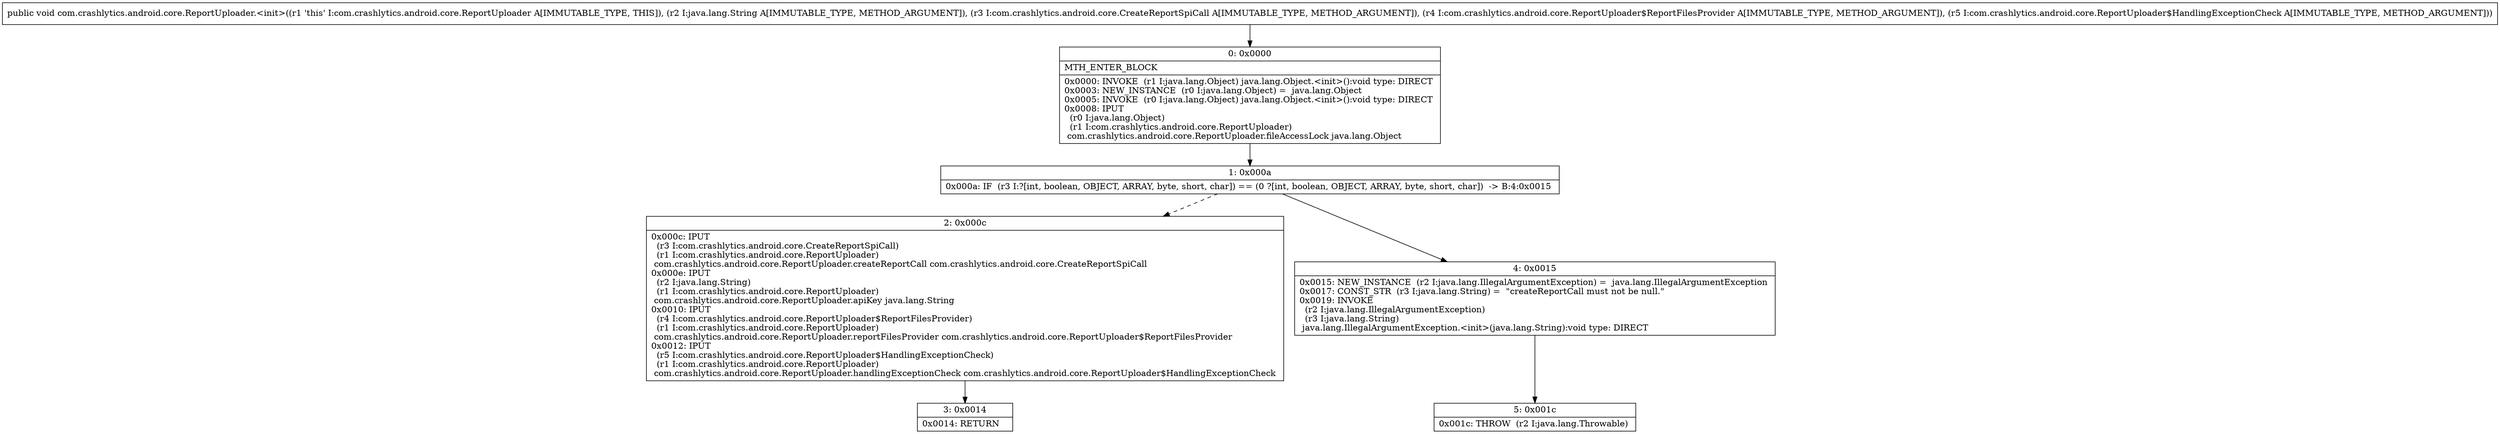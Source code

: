 digraph "CFG forcom.crashlytics.android.core.ReportUploader.\<init\>(Ljava\/lang\/String;Lcom\/crashlytics\/android\/core\/CreateReportSpiCall;Lcom\/crashlytics\/android\/core\/ReportUploader$ReportFilesProvider;Lcom\/crashlytics\/android\/core\/ReportUploader$HandlingExceptionCheck;)V" {
Node_0 [shape=record,label="{0\:\ 0x0000|MTH_ENTER_BLOCK\l|0x0000: INVOKE  (r1 I:java.lang.Object) java.lang.Object.\<init\>():void type: DIRECT \l0x0003: NEW_INSTANCE  (r0 I:java.lang.Object) =  java.lang.Object \l0x0005: INVOKE  (r0 I:java.lang.Object) java.lang.Object.\<init\>():void type: DIRECT \l0x0008: IPUT  \l  (r0 I:java.lang.Object)\l  (r1 I:com.crashlytics.android.core.ReportUploader)\l com.crashlytics.android.core.ReportUploader.fileAccessLock java.lang.Object \l}"];
Node_1 [shape=record,label="{1\:\ 0x000a|0x000a: IF  (r3 I:?[int, boolean, OBJECT, ARRAY, byte, short, char]) == (0 ?[int, boolean, OBJECT, ARRAY, byte, short, char])  \-\> B:4:0x0015 \l}"];
Node_2 [shape=record,label="{2\:\ 0x000c|0x000c: IPUT  \l  (r3 I:com.crashlytics.android.core.CreateReportSpiCall)\l  (r1 I:com.crashlytics.android.core.ReportUploader)\l com.crashlytics.android.core.ReportUploader.createReportCall com.crashlytics.android.core.CreateReportSpiCall \l0x000e: IPUT  \l  (r2 I:java.lang.String)\l  (r1 I:com.crashlytics.android.core.ReportUploader)\l com.crashlytics.android.core.ReportUploader.apiKey java.lang.String \l0x0010: IPUT  \l  (r4 I:com.crashlytics.android.core.ReportUploader$ReportFilesProvider)\l  (r1 I:com.crashlytics.android.core.ReportUploader)\l com.crashlytics.android.core.ReportUploader.reportFilesProvider com.crashlytics.android.core.ReportUploader$ReportFilesProvider \l0x0012: IPUT  \l  (r5 I:com.crashlytics.android.core.ReportUploader$HandlingExceptionCheck)\l  (r1 I:com.crashlytics.android.core.ReportUploader)\l com.crashlytics.android.core.ReportUploader.handlingExceptionCheck com.crashlytics.android.core.ReportUploader$HandlingExceptionCheck \l}"];
Node_3 [shape=record,label="{3\:\ 0x0014|0x0014: RETURN   \l}"];
Node_4 [shape=record,label="{4\:\ 0x0015|0x0015: NEW_INSTANCE  (r2 I:java.lang.IllegalArgumentException) =  java.lang.IllegalArgumentException \l0x0017: CONST_STR  (r3 I:java.lang.String) =  \"createReportCall must not be null.\" \l0x0019: INVOKE  \l  (r2 I:java.lang.IllegalArgumentException)\l  (r3 I:java.lang.String)\l java.lang.IllegalArgumentException.\<init\>(java.lang.String):void type: DIRECT \l}"];
Node_5 [shape=record,label="{5\:\ 0x001c|0x001c: THROW  (r2 I:java.lang.Throwable) \l}"];
MethodNode[shape=record,label="{public void com.crashlytics.android.core.ReportUploader.\<init\>((r1 'this' I:com.crashlytics.android.core.ReportUploader A[IMMUTABLE_TYPE, THIS]), (r2 I:java.lang.String A[IMMUTABLE_TYPE, METHOD_ARGUMENT]), (r3 I:com.crashlytics.android.core.CreateReportSpiCall A[IMMUTABLE_TYPE, METHOD_ARGUMENT]), (r4 I:com.crashlytics.android.core.ReportUploader$ReportFilesProvider A[IMMUTABLE_TYPE, METHOD_ARGUMENT]), (r5 I:com.crashlytics.android.core.ReportUploader$HandlingExceptionCheck A[IMMUTABLE_TYPE, METHOD_ARGUMENT])) }"];
MethodNode -> Node_0;
Node_0 -> Node_1;
Node_1 -> Node_2[style=dashed];
Node_1 -> Node_4;
Node_2 -> Node_3;
Node_4 -> Node_5;
}

